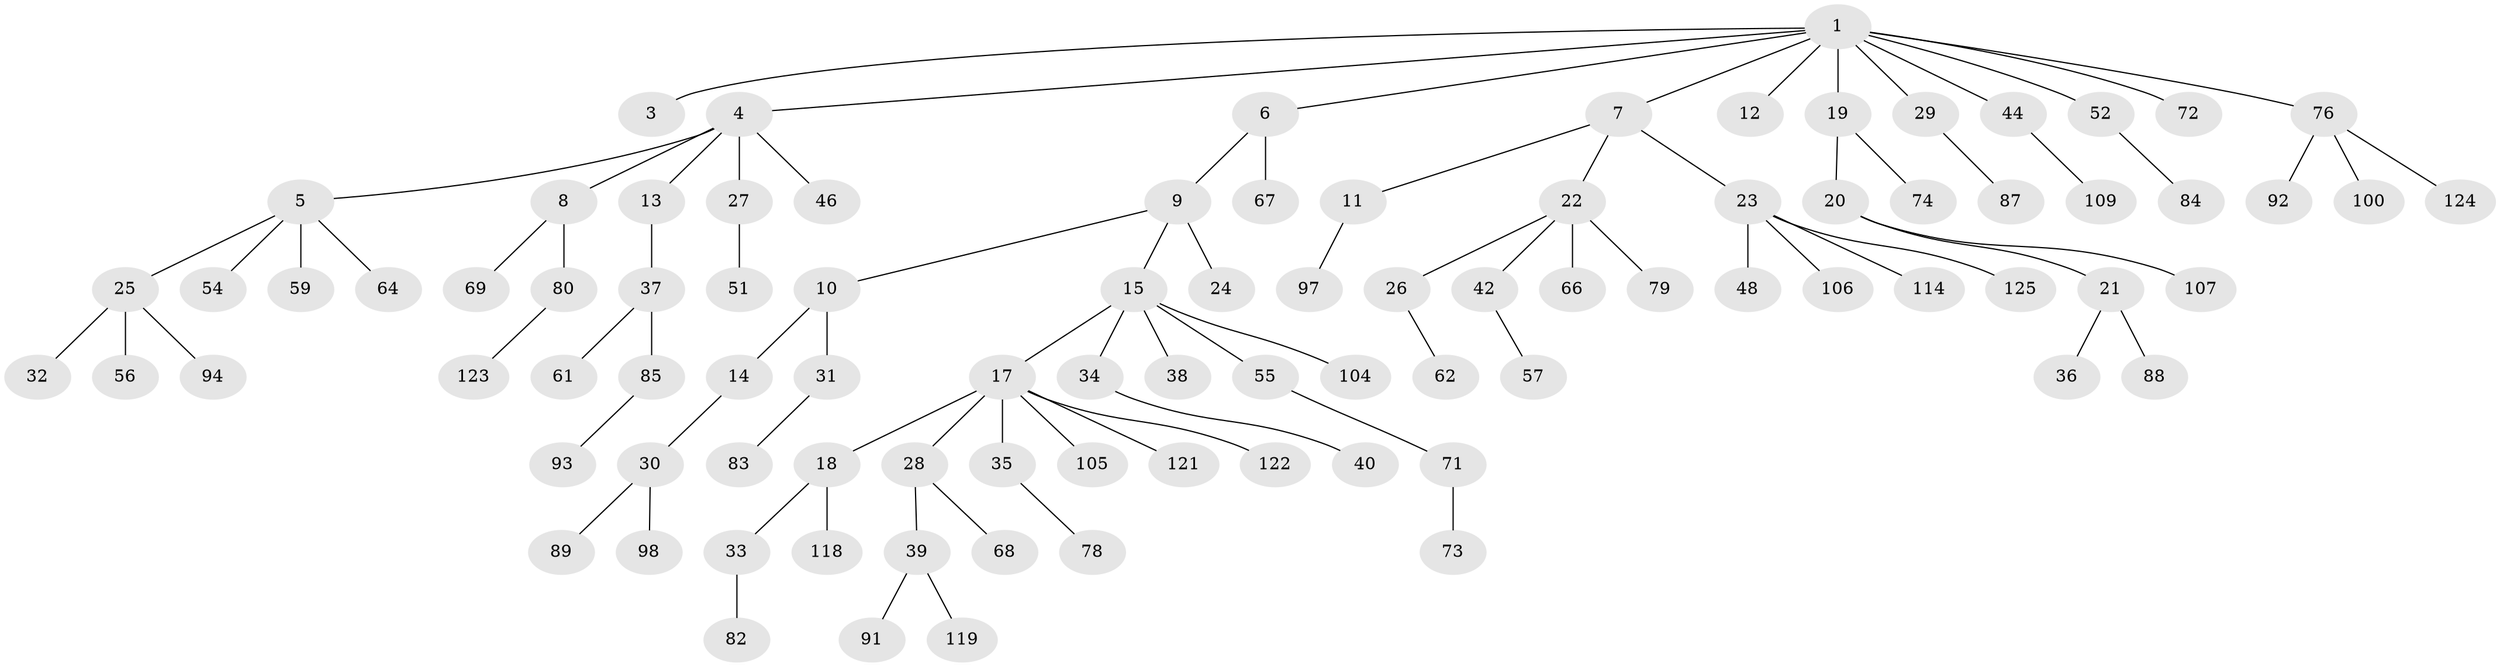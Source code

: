 // original degree distribution, {8: 0.007633587786259542, 5: 0.022900763358778626, 1: 0.5267175572519084, 7: 0.015267175572519083, 3: 0.16793893129770993, 4: 0.04580152671755725, 2: 0.1984732824427481, 6: 0.015267175572519083}
// Generated by graph-tools (version 1.1) at 2025/19/03/04/25 18:19:05]
// undirected, 91 vertices, 90 edges
graph export_dot {
graph [start="1"]
  node [color=gray90,style=filled];
  1 [super="+2"];
  3;
  4 [super="+95+96+16"];
  5;
  6;
  7;
  8;
  9;
  10;
  11;
  12;
  13;
  14 [super="+47"];
  15;
  17;
  18;
  19;
  20;
  21;
  22 [super="+41+45"];
  23;
  24;
  25;
  26;
  27;
  28;
  29;
  30;
  31 [super="+63"];
  32;
  33;
  34;
  35 [super="+49"];
  36 [super="+113"];
  37 [super="+70+53"];
  38;
  39 [super="+43+77"];
  40 [super="+60+81"];
  42;
  44;
  46 [super="+50+129"];
  48;
  51;
  52 [super="+58+90"];
  54 [super="+117+99"];
  55;
  56;
  57;
  59;
  61;
  62 [super="+110+120"];
  64;
  66;
  67;
  68;
  69 [super="+86"];
  71;
  72;
  73;
  74;
  76;
  78;
  79;
  80 [super="+126+127+102"];
  82 [super="+101"];
  83;
  84 [super="+103"];
  85;
  87;
  88;
  89;
  91;
  92;
  93;
  94 [super="+108"];
  97;
  98 [super="+115+131"];
  100;
  104;
  105;
  106 [super="+128"];
  107;
  109;
  114;
  118;
  119;
  121;
  122;
  123;
  124;
  125;
  1 -- 3;
  1 -- 4;
  1 -- 6;
  1 -- 7;
  1 -- 19;
  1 -- 52;
  1 -- 76;
  1 -- 72;
  1 -- 12;
  1 -- 29;
  1 -- 44;
  4 -- 5;
  4 -- 8;
  4 -- 13;
  4 -- 27;
  4 -- 46;
  5 -- 25;
  5 -- 54;
  5 -- 59;
  5 -- 64;
  6 -- 9;
  6 -- 67;
  7 -- 11;
  7 -- 22;
  7 -- 23;
  8 -- 69;
  8 -- 80;
  9 -- 10;
  9 -- 15;
  9 -- 24;
  10 -- 14;
  10 -- 31;
  11 -- 97;
  13 -- 37;
  14 -- 30;
  15 -- 17;
  15 -- 34;
  15 -- 38;
  15 -- 55;
  15 -- 104;
  17 -- 18;
  17 -- 28;
  17 -- 35;
  17 -- 105;
  17 -- 121;
  17 -- 122;
  18 -- 33;
  18 -- 118;
  19 -- 20;
  19 -- 74;
  20 -- 21;
  20 -- 107;
  21 -- 36;
  21 -- 88;
  22 -- 26;
  22 -- 42;
  22 -- 66;
  22 -- 79;
  23 -- 48;
  23 -- 106;
  23 -- 114;
  23 -- 125;
  25 -- 32;
  25 -- 56;
  25 -- 94;
  26 -- 62;
  27 -- 51;
  28 -- 39;
  28 -- 68;
  29 -- 87;
  30 -- 89;
  30 -- 98;
  31 -- 83;
  33 -- 82;
  34 -- 40;
  35 -- 78;
  37 -- 61;
  37 -- 85;
  39 -- 119;
  39 -- 91;
  42 -- 57;
  44 -- 109;
  52 -- 84;
  55 -- 71;
  71 -- 73;
  76 -- 92;
  76 -- 100;
  76 -- 124;
  80 -- 123;
  85 -- 93;
}
